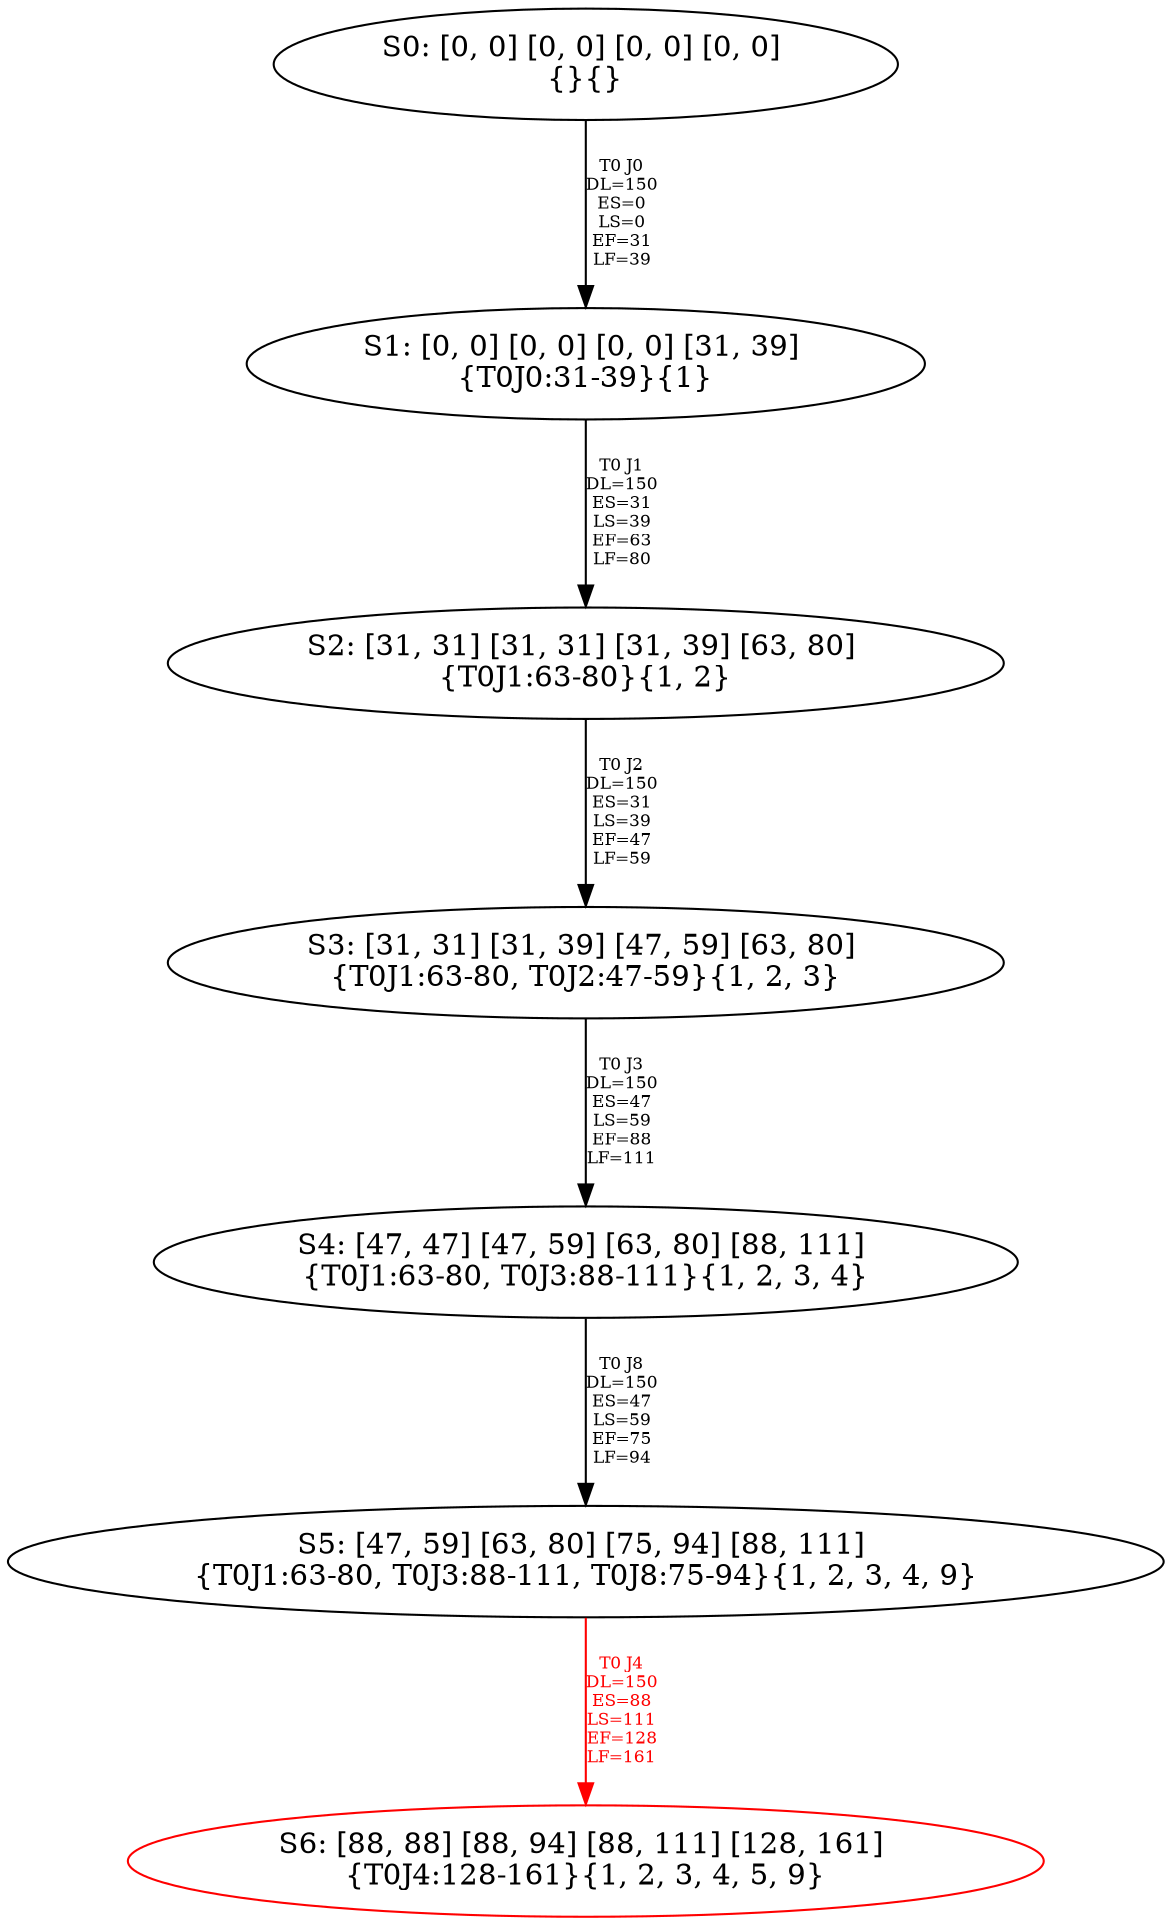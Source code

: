 digraph {
	S0[label="S0: [0, 0] [0, 0] [0, 0] [0, 0] \n{}{}"];
	S1[label="S1: [0, 0] [0, 0] [0, 0] [31, 39] \n{T0J0:31-39}{1}"];
	S2[label="S2: [31, 31] [31, 31] [31, 39] [63, 80] \n{T0J1:63-80}{1, 2}"];
	S3[label="S3: [31, 31] [31, 39] [47, 59] [63, 80] \n{T0J1:63-80, T0J2:47-59}{1, 2, 3}"];
	S4[label="S4: [47, 47] [47, 59] [63, 80] [88, 111] \n{T0J1:63-80, T0J3:88-111}{1, 2, 3, 4}"];
	S5[label="S5: [47, 59] [63, 80] [75, 94] [88, 111] \n{T0J1:63-80, T0J3:88-111, T0J8:75-94}{1, 2, 3, 4, 9}"];
	S6[label="S6: [88, 88] [88, 94] [88, 111] [128, 161] \n{T0J4:128-161}{1, 2, 3, 4, 5, 9}"];
	S0 -> S1[label="T0 J0\nDL=150\nES=0\nLS=0\nEF=31\nLF=39",fontsize=8];
	S1 -> S2[label="T0 J1\nDL=150\nES=31\nLS=39\nEF=63\nLF=80",fontsize=8];
	S2 -> S3[label="T0 J2\nDL=150\nES=31\nLS=39\nEF=47\nLF=59",fontsize=8];
	S3 -> S4[label="T0 J3\nDL=150\nES=47\nLS=59\nEF=88\nLF=111",fontsize=8];
	S4 -> S5[label="T0 J8\nDL=150\nES=47\nLS=59\nEF=75\nLF=94",fontsize=8];
	S5 -> S6[label="T0 J4\nDL=150\nES=88\nLS=111\nEF=128\nLF=161",color=Red,fontcolor=Red,fontsize=8];
S6[color=Red];
}
